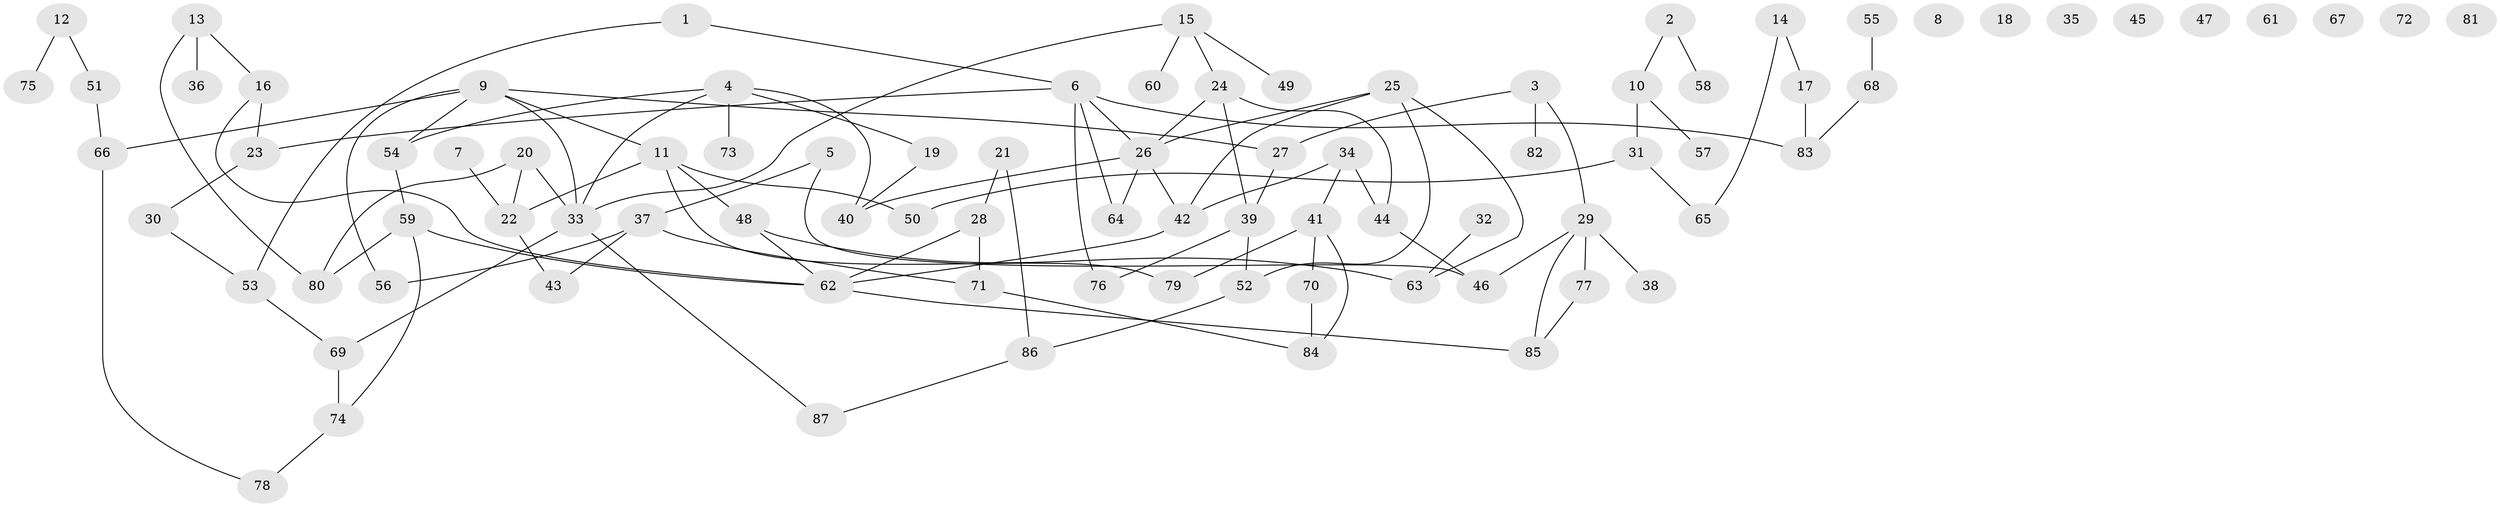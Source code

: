 // coarse degree distribution, {6: 0.057692307692307696, 5: 0.07692307692307693, 3: 0.28846153846153844, 4: 0.21153846153846154, 1: 0.17307692307692307, 2: 0.19230769230769232}
// Generated by graph-tools (version 1.1) at 2025/35/03/04/25 23:35:57]
// undirected, 87 vertices, 109 edges
graph export_dot {
  node [color=gray90,style=filled];
  1;
  2;
  3;
  4;
  5;
  6;
  7;
  8;
  9;
  10;
  11;
  12;
  13;
  14;
  15;
  16;
  17;
  18;
  19;
  20;
  21;
  22;
  23;
  24;
  25;
  26;
  27;
  28;
  29;
  30;
  31;
  32;
  33;
  34;
  35;
  36;
  37;
  38;
  39;
  40;
  41;
  42;
  43;
  44;
  45;
  46;
  47;
  48;
  49;
  50;
  51;
  52;
  53;
  54;
  55;
  56;
  57;
  58;
  59;
  60;
  61;
  62;
  63;
  64;
  65;
  66;
  67;
  68;
  69;
  70;
  71;
  72;
  73;
  74;
  75;
  76;
  77;
  78;
  79;
  80;
  81;
  82;
  83;
  84;
  85;
  86;
  87;
  1 -- 6;
  1 -- 53;
  2 -- 10;
  2 -- 58;
  3 -- 27;
  3 -- 29;
  3 -- 82;
  4 -- 19;
  4 -- 33;
  4 -- 40;
  4 -- 54;
  4 -- 73;
  5 -- 37;
  5 -- 46;
  6 -- 23;
  6 -- 26;
  6 -- 64;
  6 -- 76;
  6 -- 83;
  7 -- 22;
  9 -- 11;
  9 -- 27;
  9 -- 33;
  9 -- 54;
  9 -- 56;
  9 -- 66;
  10 -- 31;
  10 -- 57;
  11 -- 22;
  11 -- 48;
  11 -- 50;
  11 -- 79;
  12 -- 51;
  12 -- 75;
  13 -- 16;
  13 -- 36;
  13 -- 80;
  14 -- 17;
  14 -- 65;
  15 -- 24;
  15 -- 33;
  15 -- 49;
  15 -- 60;
  16 -- 23;
  16 -- 62;
  17 -- 83;
  19 -- 40;
  20 -- 22;
  20 -- 33;
  20 -- 80;
  21 -- 28;
  21 -- 86;
  22 -- 43;
  23 -- 30;
  24 -- 26;
  24 -- 39;
  24 -- 44;
  25 -- 26;
  25 -- 42;
  25 -- 52;
  25 -- 63;
  26 -- 40;
  26 -- 42;
  26 -- 64;
  27 -- 39;
  28 -- 62;
  28 -- 71;
  29 -- 38;
  29 -- 46;
  29 -- 77;
  29 -- 85;
  30 -- 53;
  31 -- 50;
  31 -- 65;
  32 -- 63;
  33 -- 69;
  33 -- 87;
  34 -- 41;
  34 -- 42;
  34 -- 44;
  37 -- 43;
  37 -- 56;
  37 -- 71;
  39 -- 52;
  39 -- 76;
  41 -- 70;
  41 -- 79;
  41 -- 84;
  42 -- 62;
  44 -- 46;
  48 -- 62;
  48 -- 63;
  51 -- 66;
  52 -- 86;
  53 -- 69;
  54 -- 59;
  55 -- 68;
  59 -- 62;
  59 -- 74;
  59 -- 80;
  62 -- 85;
  66 -- 78;
  68 -- 83;
  69 -- 74;
  70 -- 84;
  71 -- 84;
  74 -- 78;
  77 -- 85;
  86 -- 87;
}
